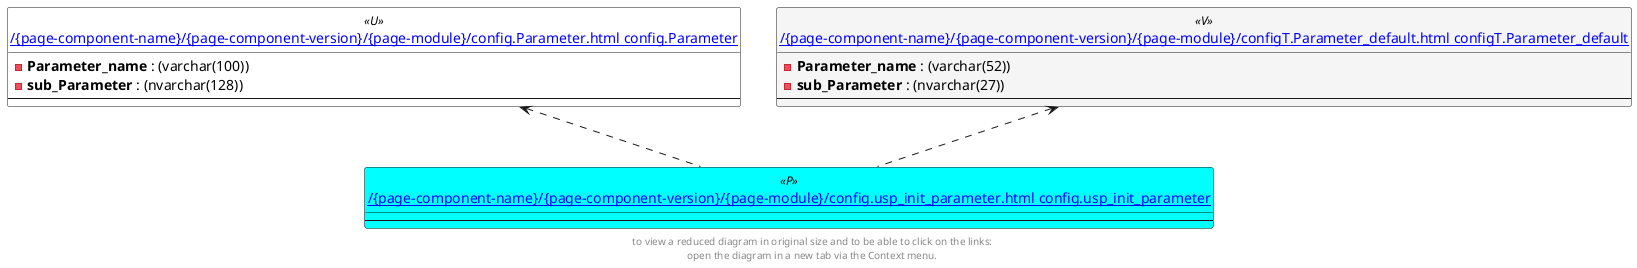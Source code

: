 @startuml
'Left to right direction
top to bottom direction
hide circle
'avoide "." issues:
set namespaceSeparator none


skinparam class {
  BackgroundColor White
  BackgroundColor<<FN>> Yellow
  BackgroundColor<<FS>> Yellow
  BackgroundColor<<FT>> LightGray
  BackgroundColor<<IF>> Yellow
  BackgroundColor<<IS>> Yellow
  BackgroundColor<<P>> Aqua
  BackgroundColor<<PC>> Aqua
  BackgroundColor<<SN>> Yellow
  BackgroundColor<<SO>> SlateBlue
  BackgroundColor<<TF>> LightGray
  BackgroundColor<<TR>> Tomato
  BackgroundColor<<U>> White
  BackgroundColor<<V>> WhiteSmoke
  BackgroundColor<<X>> Aqua
}


entity "[[{site-url}/{page-component-name}/{page-component-version}/{page-module}/config.Parameter.html config.Parameter]]" as config.Parameter << U >> {
  - **Parameter_name** : (varchar(100))
  - **sub_Parameter** : (nvarchar(128))
  --
}

entity "[[{site-url}/{page-component-name}/{page-component-version}/{page-module}/config.usp_init_parameter.html config.usp_init_parameter]]" as config.usp_init_parameter << P >> {
  --
}

entity "[[{site-url}/{page-component-name}/{page-component-version}/{page-module}/configT.Parameter_default.html configT.Parameter_default]]" as configT.Parameter_default << V >> {
  - **Parameter_name** : (varchar(52))
  - **sub_Parameter** : (nvarchar(27))
  --
}

config.Parameter <.. config.usp_init_parameter
configT.Parameter_default <.. config.usp_init_parameter
footer
to view a reduced diagram in original size and to be able to click on the links:
open the diagram in a new tab via the Context menu.
end footer

@enduml

